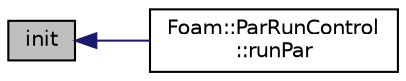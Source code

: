 digraph "init"
{
  bgcolor="transparent";
  edge [fontname="Helvetica",fontsize="10",labelfontname="Helvetica",labelfontsize="10"];
  node [fontname="Helvetica",fontsize="10",shape=record];
  rankdir="LR";
  Node1 [label="init",height=0.2,width=0.4,color="black", fillcolor="grey75", style="filled" fontcolor="black"];
  Node1 -> Node2 [dir="back",color="midnightblue",fontsize="10",style="solid",fontname="Helvetica"];
  Node2 [label="Foam::ParRunControl\l::runPar",height=0.2,width=0.4,color="black",URL="$classFoam_1_1ParRunControl.html#a6bc7bfdfcbd368d6b0d217453a67f728",tooltip="Initialize Pstream for a parallel run. "];
}
